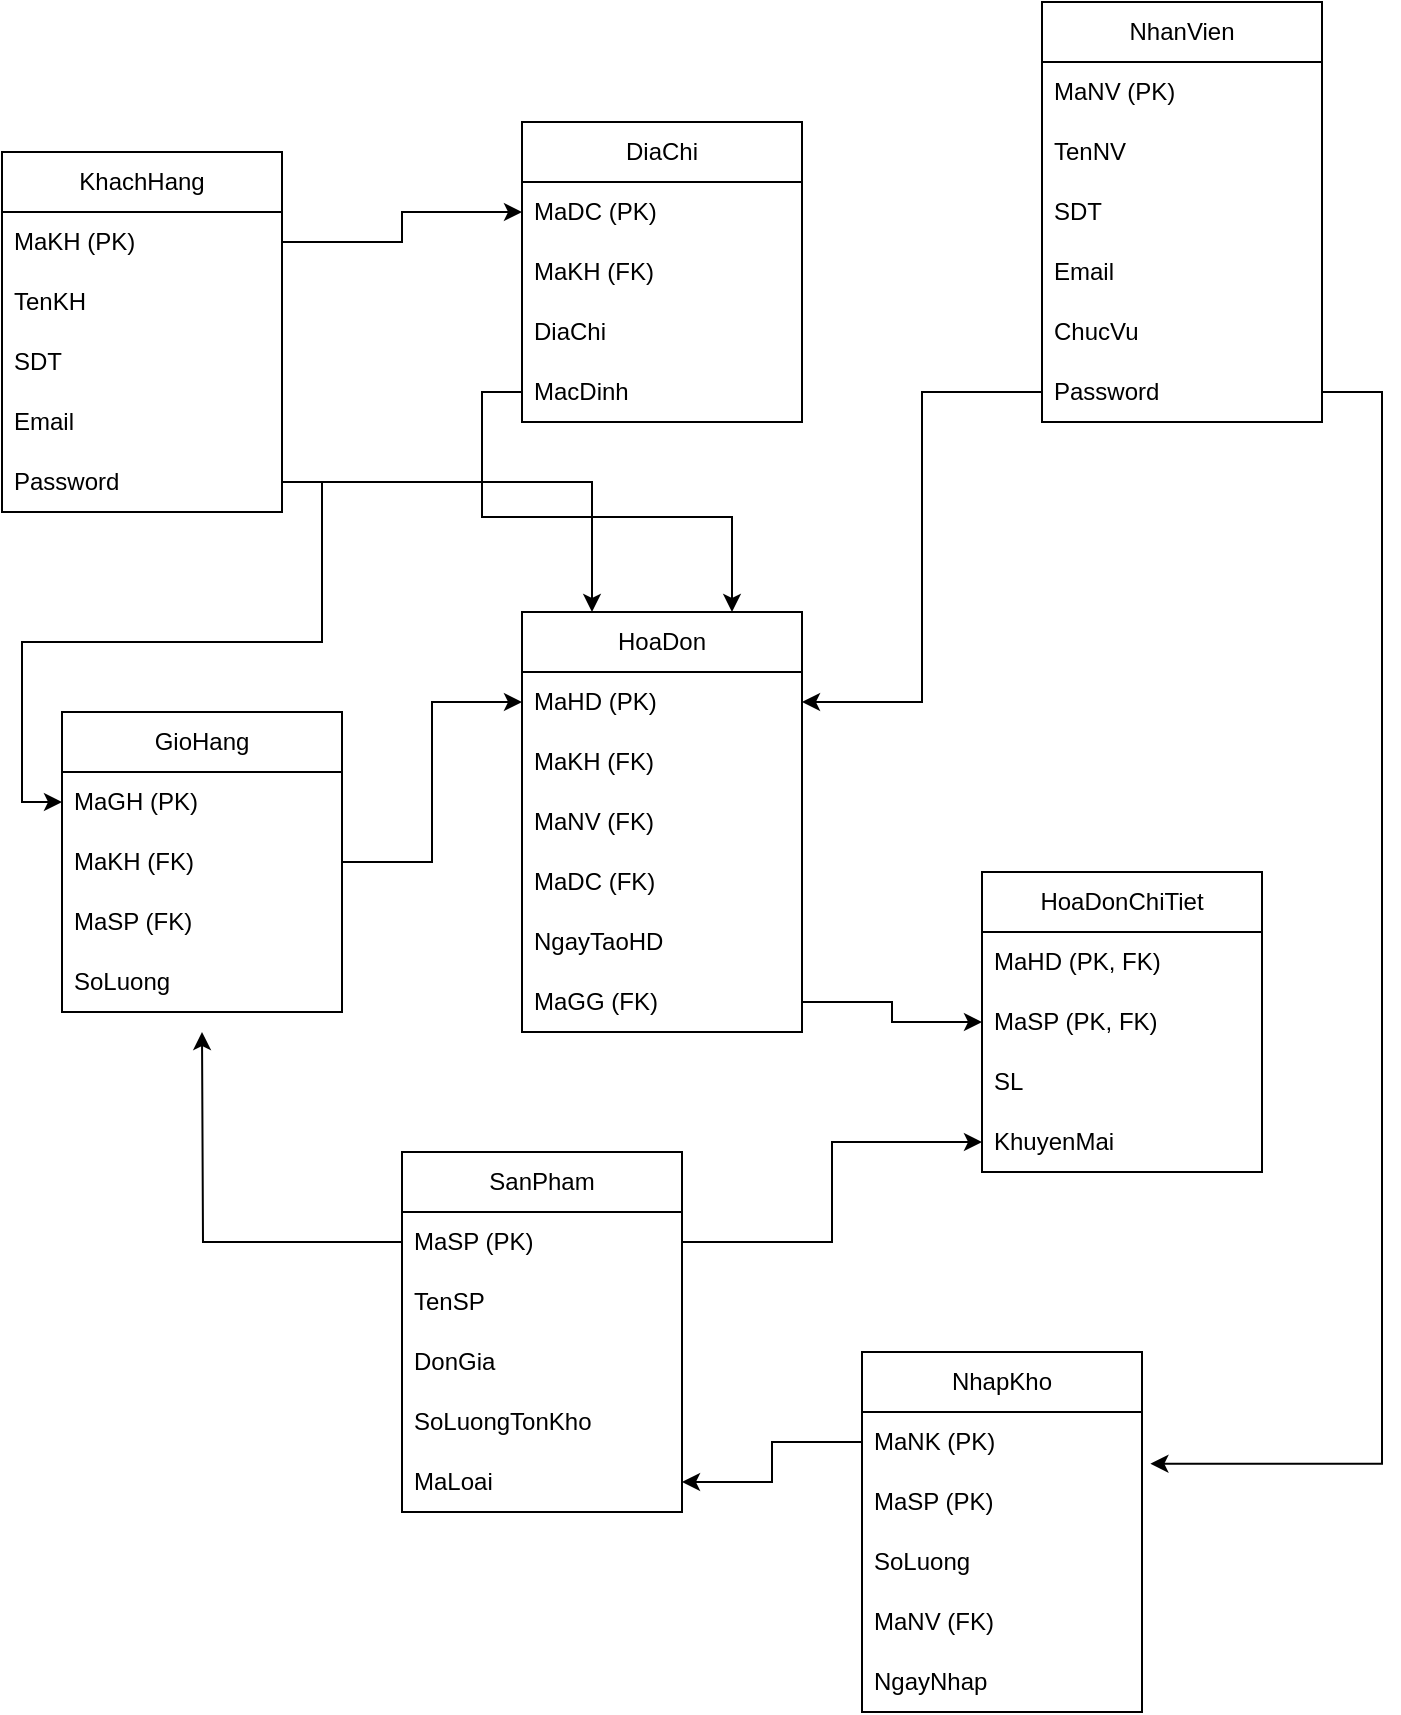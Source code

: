 <mxfile version="28.0.7">
  <diagram name="Page-1" id="R4MjO6GUYle-Xh8VqNzu">
    <mxGraphModel grid="1" page="1" gridSize="10" guides="1" tooltips="1" connect="1" arrows="1" fold="1" pageScale="1" pageWidth="850" pageHeight="1100" math="0" shadow="0">
      <root>
        <mxCell id="0" />
        <mxCell id="1" parent="0" />
        <mxCell id="9WoX71AakqqWkYNhpt23-1" value="KhachHang" style="swimlane;fontStyle=0;childLayout=stackLayout;horizontal=1;startSize=30;horizontalStack=0;resizeParent=1;resizeParentMax=0;resizeLast=0;collapsible=1;marginBottom=0;whiteSpace=wrap;html=1;" vertex="1" parent="1">
          <mxGeometry x="130" y="260" width="140" height="180" as="geometry" />
        </mxCell>
        <mxCell id="9WoX71AakqqWkYNhpt23-2" value="MaKH (PK)" style="text;strokeColor=none;fillColor=none;align=left;verticalAlign=middle;spacingLeft=4;spacingRight=4;overflow=hidden;points=[[0,0.5],[1,0.5]];portConstraint=eastwest;rotatable=0;whiteSpace=wrap;html=1;" vertex="1" parent="9WoX71AakqqWkYNhpt23-1">
          <mxGeometry y="30" width="140" height="30" as="geometry" />
        </mxCell>
        <mxCell id="9WoX71AakqqWkYNhpt23-3" value="TenKH" style="text;strokeColor=none;fillColor=none;align=left;verticalAlign=middle;spacingLeft=4;spacingRight=4;overflow=hidden;points=[[0,0.5],[1,0.5]];portConstraint=eastwest;rotatable=0;whiteSpace=wrap;html=1;" vertex="1" parent="9WoX71AakqqWkYNhpt23-1">
          <mxGeometry y="60" width="140" height="30" as="geometry" />
        </mxCell>
        <mxCell id="9WoX71AakqqWkYNhpt23-4" value="SDT" style="text;strokeColor=none;fillColor=none;align=left;verticalAlign=middle;spacingLeft=4;spacingRight=4;overflow=hidden;points=[[0,0.5],[1,0.5]];portConstraint=eastwest;rotatable=0;whiteSpace=wrap;html=1;" vertex="1" parent="9WoX71AakqqWkYNhpt23-1">
          <mxGeometry y="90" width="140" height="30" as="geometry" />
        </mxCell>
        <mxCell id="9WoX71AakqqWkYNhpt23-5" value="Email" style="text;strokeColor=none;fillColor=none;align=left;verticalAlign=middle;spacingLeft=4;spacingRight=4;overflow=hidden;points=[[0,0.5],[1,0.5]];portConstraint=eastwest;rotatable=0;whiteSpace=wrap;html=1;" vertex="1" parent="9WoX71AakqqWkYNhpt23-1">
          <mxGeometry y="120" width="140" height="30" as="geometry" />
        </mxCell>
        <mxCell id="_GOUp7jTgUuOPBpqH1Ej-4" value="Password" style="text;strokeColor=none;fillColor=none;align=left;verticalAlign=middle;spacingLeft=4;spacingRight=4;overflow=hidden;points=[[0,0.5],[1,0.5]];portConstraint=eastwest;rotatable=0;whiteSpace=wrap;html=1;" vertex="1" parent="9WoX71AakqqWkYNhpt23-1">
          <mxGeometry y="150" width="140" height="30" as="geometry" />
        </mxCell>
        <mxCell id="9WoX71AakqqWkYNhpt23-6" value="DiaChi" style="swimlane;fontStyle=0;childLayout=stackLayout;horizontal=1;startSize=30;horizontalStack=0;resizeParent=1;resizeParentMax=0;resizeLast=0;collapsible=1;marginBottom=0;whiteSpace=wrap;html=1;" vertex="1" parent="1">
          <mxGeometry x="390" y="245" width="140" height="150" as="geometry" />
        </mxCell>
        <mxCell id="9WoX71AakqqWkYNhpt23-7" value="MaDC (PK)" style="text;strokeColor=none;fillColor=none;align=left;verticalAlign=middle;spacingLeft=4;spacingRight=4;overflow=hidden;points=[[0,0.5],[1,0.5]];portConstraint=eastwest;rotatable=0;whiteSpace=wrap;html=1;" vertex="1" parent="9WoX71AakqqWkYNhpt23-6">
          <mxGeometry y="30" width="140" height="30" as="geometry" />
        </mxCell>
        <mxCell id="9WoX71AakqqWkYNhpt23-8" value="MaKH (FK)" style="text;strokeColor=none;fillColor=none;align=left;verticalAlign=middle;spacingLeft=4;spacingRight=4;overflow=hidden;points=[[0,0.5],[1,0.5]];portConstraint=eastwest;rotatable=0;whiteSpace=wrap;html=1;" vertex="1" parent="9WoX71AakqqWkYNhpt23-6">
          <mxGeometry y="60" width="140" height="30" as="geometry" />
        </mxCell>
        <mxCell id="9WoX71AakqqWkYNhpt23-9" value="DiaChi&lt;span style=&quot;color: rgba(0, 0, 0, 0); font-family: monospace; font-size: 0px; text-wrap-mode: nowrap;&quot;&gt;%3CmxGraphModel%3E%3Croot%3E%3CmxCell%20id%3D%220%22%2F%3E%3CmxCell%20id%3D%221%22%20parent%3D%220%22%2F%3E%3CmxCell%20id%3D%222%22%20value%3D%22SDT%22%20style%3D%22text%3BstrokeColor%3Dnone%3BfillColor%3Dnone%3Balign%3Dleft%3BverticalAlign%3Dmiddle%3BspacingLeft%3D4%3BspacingRight%3D4%3Boverflow%3Dhidden%3Bpoints%3D%5B%5B0%2C0.5%5D%2C%5B1%2C0.5%5D%5D%3BportConstraint%3Deastwest%3Brotatable%3D0%3BwhiteSpace%3Dwrap%3Bhtml%3D1%3B%22%20vertex%3D%221%22%20parent%3D%221%22%3E%3CmxGeometry%20x%3D%22130%22%20y%3D%22350%22%20width%3D%22140%22%20height%3D%2230%22%20as%3D%22geometry%22%2F%3E%3C%2FmxCell%3E%3C%2Froot%3E%3C%2FmxGraphModel%3E&lt;/span&gt;" style="text;strokeColor=none;fillColor=none;align=left;verticalAlign=middle;spacingLeft=4;spacingRight=4;overflow=hidden;points=[[0,0.5],[1,0.5]];portConstraint=eastwest;rotatable=0;whiteSpace=wrap;html=1;" vertex="1" parent="9WoX71AakqqWkYNhpt23-6">
          <mxGeometry y="90" width="140" height="30" as="geometry" />
        </mxCell>
        <mxCell id="9WoX71AakqqWkYNhpt23-10" value="MacDinh" style="text;strokeColor=none;fillColor=none;align=left;verticalAlign=middle;spacingLeft=4;spacingRight=4;overflow=hidden;points=[[0,0.5],[1,0.5]];portConstraint=eastwest;rotatable=0;whiteSpace=wrap;html=1;" vertex="1" parent="9WoX71AakqqWkYNhpt23-6">
          <mxGeometry y="120" width="140" height="30" as="geometry" />
        </mxCell>
        <mxCell id="9WoX71AakqqWkYNhpt23-11" style="edgeStyle=orthogonalEdgeStyle;rounded=0;orthogonalLoop=1;jettySize=auto;html=1;entryX=0;entryY=0.5;entryDx=0;entryDy=0;" edge="1" parent="1" source="9WoX71AakqqWkYNhpt23-2" target="9WoX71AakqqWkYNhpt23-7">
          <mxGeometry relative="1" as="geometry" />
        </mxCell>
        <mxCell id="9WoX71AakqqWkYNhpt23-12" value="NhanVien" style="swimlane;fontStyle=0;childLayout=stackLayout;horizontal=1;startSize=30;horizontalStack=0;resizeParent=1;resizeParentMax=0;resizeLast=0;collapsible=1;marginBottom=0;whiteSpace=wrap;html=1;" vertex="1" parent="1">
          <mxGeometry x="650" y="185" width="140" height="210" as="geometry" />
        </mxCell>
        <mxCell id="9WoX71AakqqWkYNhpt23-13" value="MaNV (PK)" style="text;strokeColor=none;fillColor=none;align=left;verticalAlign=middle;spacingLeft=4;spacingRight=4;overflow=hidden;points=[[0,0.5],[1,0.5]];portConstraint=eastwest;rotatable=0;whiteSpace=wrap;html=1;" vertex="1" parent="9WoX71AakqqWkYNhpt23-12">
          <mxGeometry y="30" width="140" height="30" as="geometry" />
        </mxCell>
        <mxCell id="9WoX71AakqqWkYNhpt23-14" value="TenNV" style="text;strokeColor=none;fillColor=none;align=left;verticalAlign=middle;spacingLeft=4;spacingRight=4;overflow=hidden;points=[[0,0.5],[1,0.5]];portConstraint=eastwest;rotatable=0;whiteSpace=wrap;html=1;" vertex="1" parent="9WoX71AakqqWkYNhpt23-12">
          <mxGeometry y="60" width="140" height="30" as="geometry" />
        </mxCell>
        <mxCell id="9WoX71AakqqWkYNhpt23-15" value="SDT" style="text;strokeColor=none;fillColor=none;align=left;verticalAlign=middle;spacingLeft=4;spacingRight=4;overflow=hidden;points=[[0,0.5],[1,0.5]];portConstraint=eastwest;rotatable=0;whiteSpace=wrap;html=1;" vertex="1" parent="9WoX71AakqqWkYNhpt23-12">
          <mxGeometry y="90" width="140" height="30" as="geometry" />
        </mxCell>
        <mxCell id="_GOUp7jTgUuOPBpqH1Ej-1" value="Email" style="text;strokeColor=none;fillColor=none;align=left;verticalAlign=middle;spacingLeft=4;spacingRight=4;overflow=hidden;points=[[0,0.5],[1,0.5]];portConstraint=eastwest;rotatable=0;whiteSpace=wrap;html=1;" vertex="1" parent="9WoX71AakqqWkYNhpt23-12">
          <mxGeometry y="120" width="140" height="30" as="geometry" />
        </mxCell>
        <mxCell id="_GOUp7jTgUuOPBpqH1Ej-2" value="ChucVu" style="text;strokeColor=none;fillColor=none;align=left;verticalAlign=middle;spacingLeft=4;spacingRight=4;overflow=hidden;points=[[0,0.5],[1,0.5]];portConstraint=eastwest;rotatable=0;whiteSpace=wrap;html=1;" vertex="1" parent="9WoX71AakqqWkYNhpt23-12">
          <mxGeometry y="150" width="140" height="30" as="geometry" />
        </mxCell>
        <mxCell id="_GOUp7jTgUuOPBpqH1Ej-3" value="Password" style="text;strokeColor=none;fillColor=none;align=left;verticalAlign=middle;spacingLeft=4;spacingRight=4;overflow=hidden;points=[[0,0.5],[1,0.5]];portConstraint=eastwest;rotatable=0;whiteSpace=wrap;html=1;" vertex="1" parent="9WoX71AakqqWkYNhpt23-12">
          <mxGeometry y="180" width="140" height="30" as="geometry" />
        </mxCell>
        <mxCell id="_GOUp7jTgUuOPBpqH1Ej-5" value="HoaDon" style="swimlane;fontStyle=0;childLayout=stackLayout;horizontal=1;startSize=30;horizontalStack=0;resizeParent=1;resizeParentMax=0;resizeLast=0;collapsible=1;marginBottom=0;whiteSpace=wrap;html=1;" vertex="1" parent="1">
          <mxGeometry x="390" y="490" width="140" height="210" as="geometry" />
        </mxCell>
        <mxCell id="_GOUp7jTgUuOPBpqH1Ej-6" value="MaHD (PK)" style="text;strokeColor=none;fillColor=none;align=left;verticalAlign=middle;spacingLeft=4;spacingRight=4;overflow=hidden;points=[[0,0.5],[1,0.5]];portConstraint=eastwest;rotatable=0;whiteSpace=wrap;html=1;" vertex="1" parent="_GOUp7jTgUuOPBpqH1Ej-5">
          <mxGeometry y="30" width="140" height="30" as="geometry" />
        </mxCell>
        <mxCell id="_GOUp7jTgUuOPBpqH1Ej-7" value="MaKH (FK)" style="text;strokeColor=none;fillColor=none;align=left;verticalAlign=middle;spacingLeft=4;spacingRight=4;overflow=hidden;points=[[0,0.5],[1,0.5]];portConstraint=eastwest;rotatable=0;whiteSpace=wrap;html=1;" vertex="1" parent="_GOUp7jTgUuOPBpqH1Ej-5">
          <mxGeometry y="60" width="140" height="30" as="geometry" />
        </mxCell>
        <mxCell id="_GOUp7jTgUuOPBpqH1Ej-8" value="MaNV (FK)" style="text;strokeColor=none;fillColor=none;align=left;verticalAlign=middle;spacingLeft=4;spacingRight=4;overflow=hidden;points=[[0,0.5],[1,0.5]];portConstraint=eastwest;rotatable=0;whiteSpace=wrap;html=1;" vertex="1" parent="_GOUp7jTgUuOPBpqH1Ej-5">
          <mxGeometry y="90" width="140" height="30" as="geometry" />
        </mxCell>
        <mxCell id="_GOUp7jTgUuOPBpqH1Ej-9" value="MaDC (FK)" style="text;strokeColor=none;fillColor=none;align=left;verticalAlign=middle;spacingLeft=4;spacingRight=4;overflow=hidden;points=[[0,0.5],[1,0.5]];portConstraint=eastwest;rotatable=0;whiteSpace=wrap;html=1;" vertex="1" parent="_GOUp7jTgUuOPBpqH1Ej-5">
          <mxGeometry y="120" width="140" height="30" as="geometry" />
        </mxCell>
        <mxCell id="_GOUp7jTgUuOPBpqH1Ej-10" value="NgayTaoHD" style="text;strokeColor=none;fillColor=none;align=left;verticalAlign=middle;spacingLeft=4;spacingRight=4;overflow=hidden;points=[[0,0.5],[1,0.5]];portConstraint=eastwest;rotatable=0;whiteSpace=wrap;html=1;" vertex="1" parent="_GOUp7jTgUuOPBpqH1Ej-5">
          <mxGeometry y="150" width="140" height="30" as="geometry" />
        </mxCell>
        <mxCell id="_GOUp7jTgUuOPBpqH1Ej-11" value="MaGG (FK)" style="text;strokeColor=none;fillColor=none;align=left;verticalAlign=middle;spacingLeft=4;spacingRight=4;overflow=hidden;points=[[0,0.5],[1,0.5]];portConstraint=eastwest;rotatable=0;whiteSpace=wrap;html=1;" vertex="1" parent="_GOUp7jTgUuOPBpqH1Ej-5">
          <mxGeometry y="180" width="140" height="30" as="geometry" />
        </mxCell>
        <mxCell id="_GOUp7jTgUuOPBpqH1Ej-12" style="edgeStyle=orthogonalEdgeStyle;rounded=0;orthogonalLoop=1;jettySize=auto;html=1;entryX=0.25;entryY=0;entryDx=0;entryDy=0;" edge="1" parent="1" source="_GOUp7jTgUuOPBpqH1Ej-4" target="_GOUp7jTgUuOPBpqH1Ej-5">
          <mxGeometry relative="1" as="geometry" />
        </mxCell>
        <mxCell id="_GOUp7jTgUuOPBpqH1Ej-13" style="edgeStyle=orthogonalEdgeStyle;rounded=0;orthogonalLoop=1;jettySize=auto;html=1;entryX=0.75;entryY=0;entryDx=0;entryDy=0;" edge="1" parent="1" source="9WoX71AakqqWkYNhpt23-10" target="_GOUp7jTgUuOPBpqH1Ej-5">
          <mxGeometry relative="1" as="geometry" />
        </mxCell>
        <mxCell id="_GOUp7jTgUuOPBpqH1Ej-14" style="edgeStyle=orthogonalEdgeStyle;rounded=0;orthogonalLoop=1;jettySize=auto;html=1;entryX=1;entryY=0.5;entryDx=0;entryDy=0;" edge="1" parent="1" source="_GOUp7jTgUuOPBpqH1Ej-3" target="_GOUp7jTgUuOPBpqH1Ej-6">
          <mxGeometry relative="1" as="geometry" />
        </mxCell>
        <mxCell id="_GOUp7jTgUuOPBpqH1Ej-15" value="HoaDonChiTiet" style="swimlane;fontStyle=0;childLayout=stackLayout;horizontal=1;startSize=30;horizontalStack=0;resizeParent=1;resizeParentMax=0;resizeLast=0;collapsible=1;marginBottom=0;whiteSpace=wrap;html=1;" vertex="1" parent="1">
          <mxGeometry x="620" y="620" width="140" height="150" as="geometry" />
        </mxCell>
        <mxCell id="_GOUp7jTgUuOPBpqH1Ej-16" value="MaHD (PK, FK)" style="text;strokeColor=none;fillColor=none;align=left;verticalAlign=middle;spacingLeft=4;spacingRight=4;overflow=hidden;points=[[0,0.5],[1,0.5]];portConstraint=eastwest;rotatable=0;whiteSpace=wrap;html=1;" vertex="1" parent="_GOUp7jTgUuOPBpqH1Ej-15">
          <mxGeometry y="30" width="140" height="30" as="geometry" />
        </mxCell>
        <mxCell id="_GOUp7jTgUuOPBpqH1Ej-17" value="MaSP (PK, FK)" style="text;strokeColor=none;fillColor=none;align=left;verticalAlign=middle;spacingLeft=4;spacingRight=4;overflow=hidden;points=[[0,0.5],[1,0.5]];portConstraint=eastwest;rotatable=0;whiteSpace=wrap;html=1;" vertex="1" parent="_GOUp7jTgUuOPBpqH1Ej-15">
          <mxGeometry y="60" width="140" height="30" as="geometry" />
        </mxCell>
        <mxCell id="_GOUp7jTgUuOPBpqH1Ej-18" value="SL" style="text;strokeColor=none;fillColor=none;align=left;verticalAlign=middle;spacingLeft=4;spacingRight=4;overflow=hidden;points=[[0,0.5],[1,0.5]];portConstraint=eastwest;rotatable=0;whiteSpace=wrap;html=1;" vertex="1" parent="_GOUp7jTgUuOPBpqH1Ej-15">
          <mxGeometry y="90" width="140" height="30" as="geometry" />
        </mxCell>
        <mxCell id="_GOUp7jTgUuOPBpqH1Ej-20" value="KhuyenMai" style="text;strokeColor=none;fillColor=none;align=left;verticalAlign=middle;spacingLeft=4;spacingRight=4;overflow=hidden;points=[[0,0.5],[1,0.5]];portConstraint=eastwest;rotatable=0;whiteSpace=wrap;html=1;" vertex="1" parent="_GOUp7jTgUuOPBpqH1Ej-15">
          <mxGeometry y="120" width="140" height="30" as="geometry" />
        </mxCell>
        <mxCell id="_GOUp7jTgUuOPBpqH1Ej-21" style="edgeStyle=orthogonalEdgeStyle;rounded=0;orthogonalLoop=1;jettySize=auto;html=1;exitX=1;exitY=0.5;exitDx=0;exitDy=0;" edge="1" parent="1" source="_GOUp7jTgUuOPBpqH1Ej-11" target="_GOUp7jTgUuOPBpqH1Ej-15">
          <mxGeometry relative="1" as="geometry" />
        </mxCell>
        <mxCell id="_GOUp7jTgUuOPBpqH1Ej-22" value="SanPham" style="swimlane;fontStyle=0;childLayout=stackLayout;horizontal=1;startSize=30;horizontalStack=0;resizeParent=1;resizeParentMax=0;resizeLast=0;collapsible=1;marginBottom=0;whiteSpace=wrap;html=1;" vertex="1" parent="1">
          <mxGeometry x="330" y="760" width="140" height="180" as="geometry" />
        </mxCell>
        <mxCell id="_GOUp7jTgUuOPBpqH1Ej-48" style="edgeStyle=orthogonalEdgeStyle;rounded=0;orthogonalLoop=1;jettySize=auto;html=1;exitX=0;exitY=0.5;exitDx=0;exitDy=0;" edge="1" parent="_GOUp7jTgUuOPBpqH1Ej-22" source="_GOUp7jTgUuOPBpqH1Ej-23">
          <mxGeometry relative="1" as="geometry">
            <mxPoint x="-100" y="-60" as="targetPoint" />
          </mxGeometry>
        </mxCell>
        <mxCell id="_GOUp7jTgUuOPBpqH1Ej-23" value="MaSP (PK)" style="text;strokeColor=none;fillColor=none;align=left;verticalAlign=middle;spacingLeft=4;spacingRight=4;overflow=hidden;points=[[0,0.5],[1,0.5]];portConstraint=eastwest;rotatable=0;whiteSpace=wrap;html=1;" vertex="1" parent="_GOUp7jTgUuOPBpqH1Ej-22">
          <mxGeometry y="30" width="140" height="30" as="geometry" />
        </mxCell>
        <mxCell id="_GOUp7jTgUuOPBpqH1Ej-24" value="TenSP" style="text;strokeColor=none;fillColor=none;align=left;verticalAlign=middle;spacingLeft=4;spacingRight=4;overflow=hidden;points=[[0,0.5],[1,0.5]];portConstraint=eastwest;rotatable=0;whiteSpace=wrap;html=1;" vertex="1" parent="_GOUp7jTgUuOPBpqH1Ej-22">
          <mxGeometry y="60" width="140" height="30" as="geometry" />
        </mxCell>
        <mxCell id="_GOUp7jTgUuOPBpqH1Ej-25" value="DonGia" style="text;strokeColor=none;fillColor=none;align=left;verticalAlign=middle;spacingLeft=4;spacingRight=4;overflow=hidden;points=[[0,0.5],[1,0.5]];portConstraint=eastwest;rotatable=0;whiteSpace=wrap;html=1;" vertex="1" parent="_GOUp7jTgUuOPBpqH1Ej-22">
          <mxGeometry y="90" width="140" height="30" as="geometry" />
        </mxCell>
        <mxCell id="_GOUp7jTgUuOPBpqH1Ej-26" value="SoLuongTonKho" style="text;strokeColor=none;fillColor=none;align=left;verticalAlign=middle;spacingLeft=4;spacingRight=4;overflow=hidden;points=[[0,0.5],[1,0.5]];portConstraint=eastwest;rotatable=0;whiteSpace=wrap;html=1;" vertex="1" parent="_GOUp7jTgUuOPBpqH1Ej-22">
          <mxGeometry y="120" width="140" height="30" as="geometry" />
        </mxCell>
        <mxCell id="_GOUp7jTgUuOPBpqH1Ej-27" value="MaLoai" style="text;strokeColor=none;fillColor=none;align=left;verticalAlign=middle;spacingLeft=4;spacingRight=4;overflow=hidden;points=[[0,0.5],[1,0.5]];portConstraint=eastwest;rotatable=0;whiteSpace=wrap;html=1;" vertex="1" parent="_GOUp7jTgUuOPBpqH1Ej-22">
          <mxGeometry y="150" width="140" height="30" as="geometry" />
        </mxCell>
        <mxCell id="_GOUp7jTgUuOPBpqH1Ej-28" style="edgeStyle=orthogonalEdgeStyle;rounded=0;orthogonalLoop=1;jettySize=auto;html=1;entryX=0;entryY=0.5;entryDx=0;entryDy=0;" edge="1" parent="1" source="_GOUp7jTgUuOPBpqH1Ej-23" target="_GOUp7jTgUuOPBpqH1Ej-20">
          <mxGeometry relative="1" as="geometry" />
        </mxCell>
        <mxCell id="_GOUp7jTgUuOPBpqH1Ej-29" value="NhapKho" style="swimlane;fontStyle=0;childLayout=stackLayout;horizontal=1;startSize=30;horizontalStack=0;resizeParent=1;resizeParentMax=0;resizeLast=0;collapsible=1;marginBottom=0;whiteSpace=wrap;html=1;" vertex="1" parent="1">
          <mxGeometry x="560" y="860" width="140" height="180" as="geometry" />
        </mxCell>
        <mxCell id="_GOUp7jTgUuOPBpqH1Ej-30" value="MaNK (PK)" style="text;strokeColor=none;fillColor=none;align=left;verticalAlign=middle;spacingLeft=4;spacingRight=4;overflow=hidden;points=[[0,0.5],[1,0.5]];portConstraint=eastwest;rotatable=0;whiteSpace=wrap;html=1;" vertex="1" parent="_GOUp7jTgUuOPBpqH1Ej-29">
          <mxGeometry y="30" width="140" height="30" as="geometry" />
        </mxCell>
        <mxCell id="_GOUp7jTgUuOPBpqH1Ej-31" value="MaSP (PK)" style="text;strokeColor=none;fillColor=none;align=left;verticalAlign=middle;spacingLeft=4;spacingRight=4;overflow=hidden;points=[[0,0.5],[1,0.5]];portConstraint=eastwest;rotatable=0;whiteSpace=wrap;html=1;" vertex="1" parent="_GOUp7jTgUuOPBpqH1Ej-29">
          <mxGeometry y="60" width="140" height="30" as="geometry" />
        </mxCell>
        <mxCell id="_GOUp7jTgUuOPBpqH1Ej-32" value="SoLuong" style="text;strokeColor=none;fillColor=none;align=left;verticalAlign=middle;spacingLeft=4;spacingRight=4;overflow=hidden;points=[[0,0.5],[1,0.5]];portConstraint=eastwest;rotatable=0;whiteSpace=wrap;html=1;" vertex="1" parent="_GOUp7jTgUuOPBpqH1Ej-29">
          <mxGeometry y="90" width="140" height="30" as="geometry" />
        </mxCell>
        <mxCell id="_GOUp7jTgUuOPBpqH1Ej-36" value="MaNV (FK)" style="text;strokeColor=none;fillColor=none;align=left;verticalAlign=middle;spacingLeft=4;spacingRight=4;overflow=hidden;points=[[0,0.5],[1,0.5]];portConstraint=eastwest;rotatable=0;whiteSpace=wrap;html=1;" vertex="1" parent="_GOUp7jTgUuOPBpqH1Ej-29">
          <mxGeometry y="120" width="140" height="30" as="geometry" />
        </mxCell>
        <mxCell id="_GOUp7jTgUuOPBpqH1Ej-37" value="NgayNhap" style="text;strokeColor=none;fillColor=none;align=left;verticalAlign=middle;spacingLeft=4;spacingRight=4;overflow=hidden;points=[[0,0.5],[1,0.5]];portConstraint=eastwest;rotatable=0;whiteSpace=wrap;html=1;" vertex="1" parent="_GOUp7jTgUuOPBpqH1Ej-29">
          <mxGeometry y="150" width="140" height="30" as="geometry" />
        </mxCell>
        <mxCell id="_GOUp7jTgUuOPBpqH1Ej-38" style="edgeStyle=orthogonalEdgeStyle;rounded=0;orthogonalLoop=1;jettySize=auto;html=1;entryX=1.03;entryY=0.862;entryDx=0;entryDy=0;entryPerimeter=0;" edge="1" parent="1" source="_GOUp7jTgUuOPBpqH1Ej-3" target="_GOUp7jTgUuOPBpqH1Ej-30">
          <mxGeometry relative="1" as="geometry">
            <Array as="points">
              <mxPoint x="820" y="380" />
              <mxPoint x="820" y="916" />
            </Array>
          </mxGeometry>
        </mxCell>
        <mxCell id="_GOUp7jTgUuOPBpqH1Ej-46" style="edgeStyle=orthogonalEdgeStyle;rounded=0;orthogonalLoop=1;jettySize=auto;html=1;entryX=0;entryY=0.5;entryDx=0;entryDy=0;" edge="1" parent="1" source="_GOUp7jTgUuOPBpqH1Ej-40" target="_GOUp7jTgUuOPBpqH1Ej-6">
          <mxGeometry relative="1" as="geometry" />
        </mxCell>
        <mxCell id="_GOUp7jTgUuOPBpqH1Ej-40" value="GioHang" style="swimlane;fontStyle=0;childLayout=stackLayout;horizontal=1;startSize=30;horizontalStack=0;resizeParent=1;resizeParentMax=0;resizeLast=0;collapsible=1;marginBottom=0;whiteSpace=wrap;html=1;" vertex="1" parent="1">
          <mxGeometry x="160" y="540" width="140" height="150" as="geometry" />
        </mxCell>
        <mxCell id="_GOUp7jTgUuOPBpqH1Ej-41" value="MaGH (PK)" style="text;strokeColor=none;fillColor=none;align=left;verticalAlign=middle;spacingLeft=4;spacingRight=4;overflow=hidden;points=[[0,0.5],[1,0.5]];portConstraint=eastwest;rotatable=0;whiteSpace=wrap;html=1;" vertex="1" parent="_GOUp7jTgUuOPBpqH1Ej-40">
          <mxGeometry y="30" width="140" height="30" as="geometry" />
        </mxCell>
        <mxCell id="_GOUp7jTgUuOPBpqH1Ej-42" value="MaKH (FK)" style="text;strokeColor=none;fillColor=none;align=left;verticalAlign=middle;spacingLeft=4;spacingRight=4;overflow=hidden;points=[[0,0.5],[1,0.5]];portConstraint=eastwest;rotatable=0;whiteSpace=wrap;html=1;" vertex="1" parent="_GOUp7jTgUuOPBpqH1Ej-40">
          <mxGeometry y="60" width="140" height="30" as="geometry" />
        </mxCell>
        <mxCell id="_GOUp7jTgUuOPBpqH1Ej-43" value="MaSP (FK)" style="text;strokeColor=none;fillColor=none;align=left;verticalAlign=middle;spacingLeft=4;spacingRight=4;overflow=hidden;points=[[0,0.5],[1,0.5]];portConstraint=eastwest;rotatable=0;whiteSpace=wrap;html=1;" vertex="1" parent="_GOUp7jTgUuOPBpqH1Ej-40">
          <mxGeometry y="90" width="140" height="30" as="geometry" />
        </mxCell>
        <mxCell id="_GOUp7jTgUuOPBpqH1Ej-45" value="SoLuong" style="text;strokeColor=none;fillColor=none;align=left;verticalAlign=middle;spacingLeft=4;spacingRight=4;overflow=hidden;points=[[0,0.5],[1,0.5]];portConstraint=eastwest;rotatable=0;whiteSpace=wrap;html=1;" vertex="1" parent="_GOUp7jTgUuOPBpqH1Ej-40">
          <mxGeometry y="120" width="140" height="30" as="geometry" />
        </mxCell>
        <mxCell id="_GOUp7jTgUuOPBpqH1Ej-44" style="edgeStyle=orthogonalEdgeStyle;rounded=0;orthogonalLoop=1;jettySize=auto;html=1;entryX=1;entryY=0.5;entryDx=0;entryDy=0;" edge="1" parent="1" source="_GOUp7jTgUuOPBpqH1Ej-30" target="_GOUp7jTgUuOPBpqH1Ej-27">
          <mxGeometry relative="1" as="geometry" />
        </mxCell>
        <mxCell id="_GOUp7jTgUuOPBpqH1Ej-49" style="edgeStyle=orthogonalEdgeStyle;rounded=0;orthogonalLoop=1;jettySize=auto;html=1;entryX=0;entryY=0.5;entryDx=0;entryDy=0;" edge="1" parent="1" source="_GOUp7jTgUuOPBpqH1Ej-4" target="_GOUp7jTgUuOPBpqH1Ej-41">
          <mxGeometry relative="1" as="geometry" />
        </mxCell>
      </root>
    </mxGraphModel>
  </diagram>
</mxfile>
